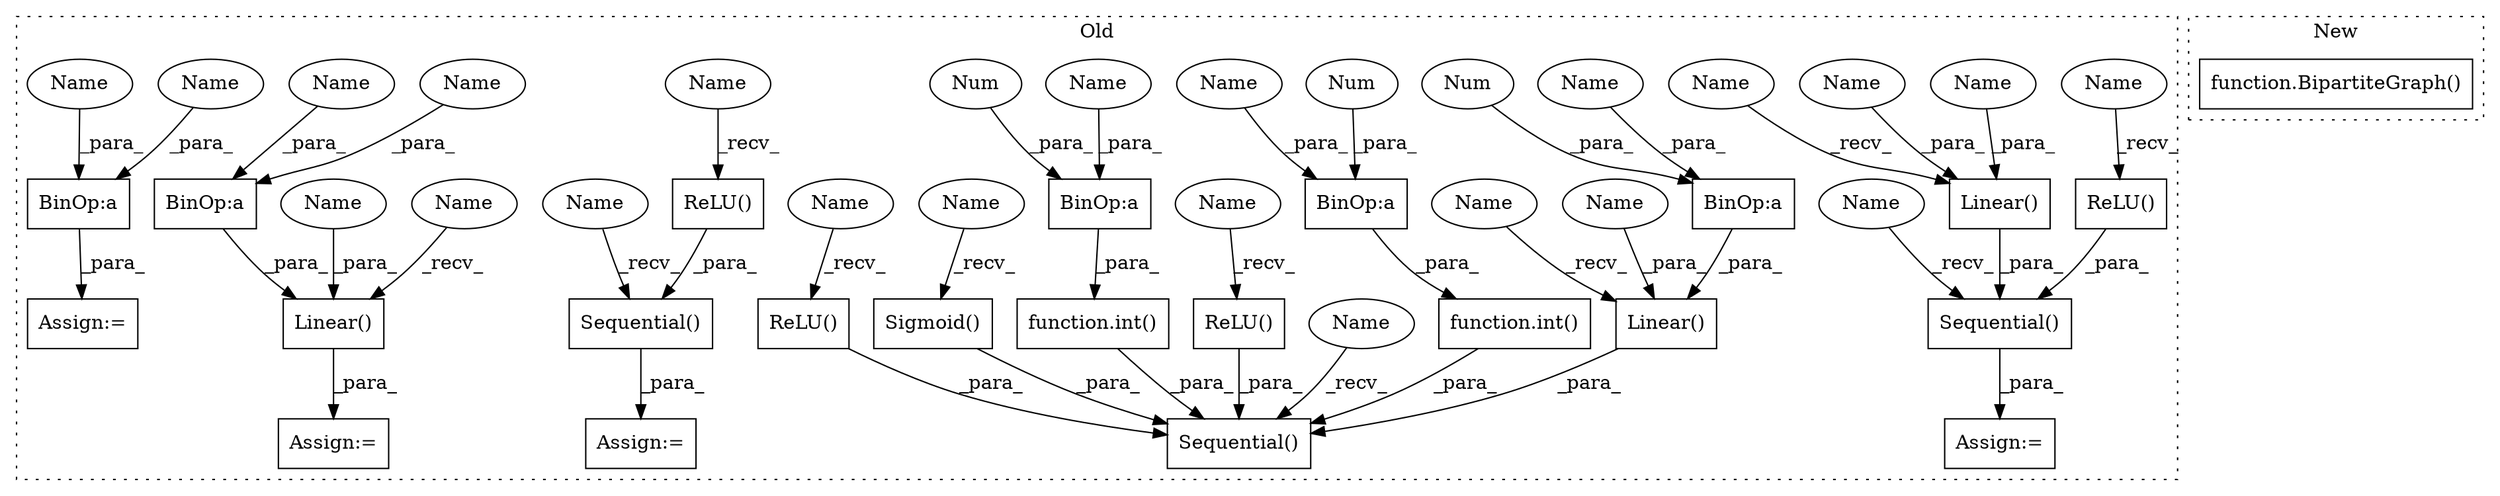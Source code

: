 digraph G {
subgraph cluster0 {
1 [label="ReLU()" a="75" s="2249" l="9" shape="box"];
3 [label="Linear()" a="75" s="2567,2616" l="10,1" shape="box"];
4 [label="Sequential()" a="75" s="2403,2503" l="27,10" shape="box"];
5 [label="Sigmoid()" a="75" s="2326" l="12" shape="box"];
6 [label="BinOp:a" a="82" s="2116" l="1" shape="box"];
7 [label="BinOp:a" a="82" s="2911" l="3" shape="box"];
8 [label="Num" a="76" s="2117" l="1" shape="ellipse"];
9 [label="ReLU()" a="75" s="2494" l="9" shape="box"];
10 [label="Assign:=" a="68" s="2867" l="3" shape="box"];
11 [label="Assign:=" a="68" s="2400" l="3" shape="box"];
12 [label="ReLU()" a="75" s="2631" l="9" shape="box"];
13 [label="Sequential()" a="75" s="2061,2338" l="27,10" shape="box"];
14 [label="BinOp:a" a="82" s="2305" l="1" shape="box"];
15 [label="BinOp:a" a="82" s="2231" l="1" shape="box"];
16 [label="function.int()" a="75" s="2208,2233" l="4,1" shape="box"];
17 [label="Num" a="76" s="2306" l="1" shape="ellipse"];
18 [label="function.int()" a="75" s="2282,2307" l="4,1" shape="box"];
19 [label="Num" a="76" s="2232" l="1" shape="ellipse"];
20 [label="ReLU()" a="75" s="2154" l="9" shape="box"];
21 [label="Linear()" a="75" s="2714,2809" l="23,34" shape="box"];
22 [label="Sequential()" a="75" s="2540,2640" l="27,10" shape="box"];
23 [label="BinOp:a" a="82" s="2755" l="3" shape="box"];
24 [label="Assign:=" a="68" s="2537" l="3" shape="box"];
25 [label="Assign:=" a="68" s="2711" l="3" shape="box"];
26 [label="Linear()" a="75" s="2088,2139" l="10,1" shape="box"];
27 [label="Name" a="87" s="2061" l="2" shape="ellipse"];
28 [label="Name" a="87" s="2540" l="2" shape="ellipse"];
29 [label="Name" a="87" s="2249" l="2" shape="ellipse"];
30 [label="Name" a="87" s="2567" l="2" shape="ellipse"];
31 [label="Name" a="87" s="2631" l="2" shape="ellipse"];
32 [label="Name" a="87" s="2494" l="2" shape="ellipse"];
33 [label="Name" a="87" s="2326" l="2" shape="ellipse"];
34 [label="Name" a="87" s="2403" l="2" shape="ellipse"];
35 [label="Name" a="87" s="2154" l="2" shape="ellipse"];
36 [label="Name" a="87" s="2088" l="2" shape="ellipse"];
37 [label="Name" a="87" s="2714" l="2" shape="ellipse"];
38 [label="Name" a="87" s="2791" l="18" shape="ellipse"];
39 [label="Name" a="87" s="2098" l="18" shape="ellipse"];
40 [label="Name" a="87" s="2737" l="18" shape="ellipse"];
41 [label="Name" a="87" s="2577" l="18" shape="ellipse"];
42 [label="Name" a="87" s="2893" l="18" shape="ellipse"];
43 [label="Name" a="87" s="2286" l="19" shape="ellipse"];
44 [label="Name" a="87" s="2212" l="19" shape="ellipse"];
45 [label="Name" a="87" s="2120" l="19" shape="ellipse"];
46 [label="Name" a="87" s="2597" l="19" shape="ellipse"];
47 [label="Name" a="87" s="2914" l="19" shape="ellipse"];
48 [label="Name" a="87" s="2758" l="19" shape="ellipse"];
label = "Old";
style="dotted";
}
subgraph cluster1 {
2 [label="function.BipartiteGraph()" a="75" s="4629,4730" l="28,10" shape="box"];
label = "New";
style="dotted";
}
1 -> 13 [label="_para_"];
3 -> 22 [label="_para_"];
4 -> 11 [label="_para_"];
5 -> 13 [label="_para_"];
6 -> 26 [label="_para_"];
7 -> 10 [label="_para_"];
8 -> 6 [label="_para_"];
9 -> 4 [label="_para_"];
12 -> 22 [label="_para_"];
14 -> 18 [label="_para_"];
15 -> 16 [label="_para_"];
16 -> 13 [label="_para_"];
17 -> 14 [label="_para_"];
18 -> 13 [label="_para_"];
19 -> 15 [label="_para_"];
20 -> 13 [label="_para_"];
21 -> 25 [label="_para_"];
22 -> 24 [label="_para_"];
23 -> 21 [label="_para_"];
26 -> 13 [label="_para_"];
27 -> 13 [label="_recv_"];
28 -> 22 [label="_recv_"];
29 -> 1 [label="_recv_"];
30 -> 3 [label="_recv_"];
31 -> 12 [label="_recv_"];
32 -> 9 [label="_recv_"];
33 -> 5 [label="_recv_"];
34 -> 4 [label="_recv_"];
35 -> 20 [label="_recv_"];
36 -> 26 [label="_recv_"];
37 -> 21 [label="_recv_"];
38 -> 21 [label="_para_"];
39 -> 6 [label="_para_"];
40 -> 23 [label="_para_"];
41 -> 3 [label="_para_"];
42 -> 7 [label="_para_"];
43 -> 14 [label="_para_"];
44 -> 15 [label="_para_"];
45 -> 26 [label="_para_"];
46 -> 3 [label="_para_"];
47 -> 7 [label="_para_"];
48 -> 23 [label="_para_"];
}